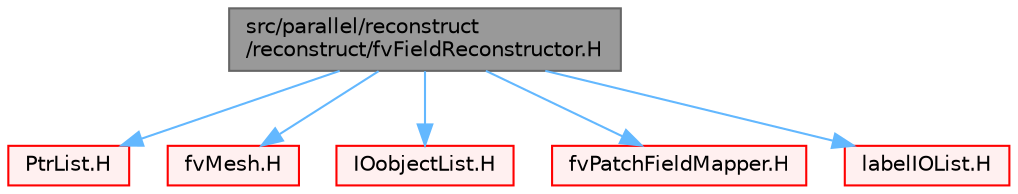 digraph "src/parallel/reconstruct/reconstruct/fvFieldReconstructor.H"
{
 // LATEX_PDF_SIZE
  bgcolor="transparent";
  edge [fontname=Helvetica,fontsize=10,labelfontname=Helvetica,labelfontsize=10];
  node [fontname=Helvetica,fontsize=10,shape=box,height=0.2,width=0.4];
  Node1 [id="Node000001",label="src/parallel/reconstruct\l/reconstruct/fvFieldReconstructor.H",height=0.2,width=0.4,color="gray40", fillcolor="grey60", style="filled", fontcolor="black",tooltip=" "];
  Node1 -> Node2 [id="edge1_Node000001_Node000002",color="steelblue1",style="solid",tooltip=" "];
  Node2 [id="Node000002",label="PtrList.H",height=0.2,width=0.4,color="red", fillcolor="#FFF0F0", style="filled",URL="$PtrList_8H.html",tooltip=" "];
  Node1 -> Node99 [id="edge2_Node000001_Node000099",color="steelblue1",style="solid",tooltip=" "];
  Node99 [id="Node000099",label="fvMesh.H",height=0.2,width=0.4,color="red", fillcolor="#FFF0F0", style="filled",URL="$fvMesh_8H.html",tooltip=" "];
  Node1 -> Node341 [id="edge3_Node000001_Node000341",color="steelblue1",style="solid",tooltip=" "];
  Node341 [id="Node000341",label="IOobjectList.H",height=0.2,width=0.4,color="red", fillcolor="#FFF0F0", style="filled",URL="$IOobjectList_8H.html",tooltip=" "];
  Node1 -> Node343 [id="edge4_Node000001_Node000343",color="steelblue1",style="solid",tooltip=" "];
  Node343 [id="Node000343",label="fvPatchFieldMapper.H",height=0.2,width=0.4,color="red", fillcolor="#FFF0F0", style="filled",URL="$fvPatchFieldMapper_8H.html",tooltip=" "];
  Node1 -> Node255 [id="edge5_Node000001_Node000255",color="steelblue1",style="solid",tooltip=" "];
  Node255 [id="Node000255",label="labelIOList.H",height=0.2,width=0.4,color="red", fillcolor="#FFF0F0", style="filled",URL="$labelIOList_8H.html",tooltip=" "];
}
